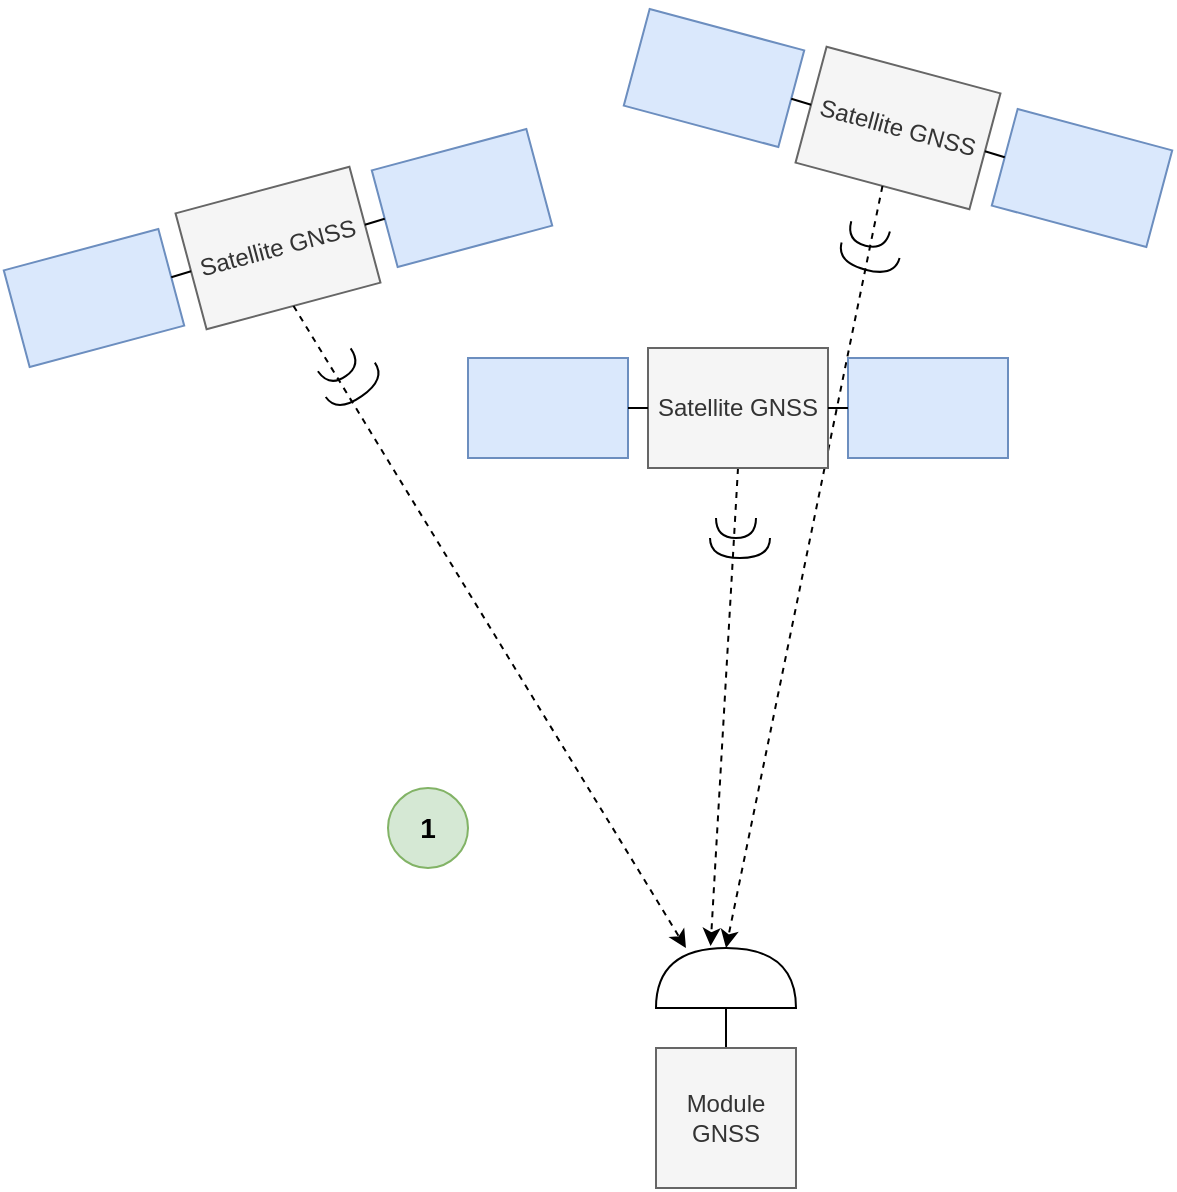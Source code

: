 <mxfile version="14.9.6" type="device"><diagram id="DVdWmpJvfSz463Y5YzRa" name="Page-1"><mxGraphModel dx="946" dy="624" grid="1" gridSize="10" guides="1" tooltips="1" connect="1" arrows="1" fold="1" page="1" pageScale="1" pageWidth="827" pageHeight="1169" math="0" shadow="0"><root><mxCell id="0"/><mxCell id="1" parent="0"/><mxCell id="L0kBGrAKzO9C7vopE7le-16" value="" style="group;rotation=-15;" parent="1" vertex="1" connectable="0"><mxGeometry x="90" y="110" width="270" height="60" as="geometry"/></mxCell><mxCell id="L0kBGrAKzO9C7vopE7le-1" value="Satellite GNSS" style="rounded=0;whiteSpace=wrap;html=1;fillColor=#f5f5f5;strokeColor=#666666;fontColor=#333333;rotation=-15;" parent="L0kBGrAKzO9C7vopE7le-16" vertex="1"><mxGeometry x="90" width="90" height="60" as="geometry"/></mxCell><mxCell id="L0kBGrAKzO9C7vopE7le-2" value="" style="rounded=0;whiteSpace=wrap;html=1;fillColor=#dae8fc;strokeColor=#6c8ebf;rotation=-15;" parent="L0kBGrAKzO9C7vopE7le-16" vertex="1"><mxGeometry x="187" y="-20" width="80" height="50" as="geometry"/></mxCell><mxCell id="L0kBGrAKzO9C7vopE7le-8" style="edgeStyle=none;rounded=0;orthogonalLoop=1;jettySize=auto;html=1;exitX=1;exitY=0.5;exitDx=0;exitDy=0;entryX=0;entryY=0.5;entryDx=0;entryDy=0;endArrow=none;endFill=0;" parent="L0kBGrAKzO9C7vopE7le-16" source="L0kBGrAKzO9C7vopE7le-1" target="L0kBGrAKzO9C7vopE7le-2" edge="1"><mxGeometry relative="1" as="geometry"/></mxCell><mxCell id="L0kBGrAKzO9C7vopE7le-3" value="" style="rounded=0;whiteSpace=wrap;html=1;fillColor=#dae8fc;strokeColor=#6c8ebf;rotation=-15;" parent="L0kBGrAKzO9C7vopE7le-16" vertex="1"><mxGeometry x="3" y="30" width="80" height="50" as="geometry"/></mxCell><mxCell id="L0kBGrAKzO9C7vopE7le-9" style="edgeStyle=none;rounded=0;orthogonalLoop=1;jettySize=auto;html=1;exitX=0;exitY=0.5;exitDx=0;exitDy=0;entryX=1;entryY=0.5;entryDx=0;entryDy=0;endArrow=none;endFill=0;" parent="L0kBGrAKzO9C7vopE7le-16" source="L0kBGrAKzO9C7vopE7le-1" target="L0kBGrAKzO9C7vopE7le-3" edge="1"><mxGeometry relative="1" as="geometry"/></mxCell><mxCell id="L0kBGrAKzO9C7vopE7le-17" value="" style="group;rotation=15;" parent="1" vertex="1" connectable="0"><mxGeometry x="400" y="50" width="270" height="60" as="geometry"/></mxCell><mxCell id="L0kBGrAKzO9C7vopE7le-18" value="Satellite GNSS" style="rounded=0;whiteSpace=wrap;html=1;fillColor=#f5f5f5;strokeColor=#666666;fontColor=#333333;rotation=15;" parent="L0kBGrAKzO9C7vopE7le-17" vertex="1"><mxGeometry x="90" width="90" height="60" as="geometry"/></mxCell><mxCell id="L0kBGrAKzO9C7vopE7le-19" value="" style="rounded=0;whiteSpace=wrap;html=1;fillColor=#dae8fc;strokeColor=#6c8ebf;rotation=15;" parent="L0kBGrAKzO9C7vopE7le-17" vertex="1"><mxGeometry x="187" y="30" width="80" height="50" as="geometry"/></mxCell><mxCell id="L0kBGrAKzO9C7vopE7le-20" style="edgeStyle=none;rounded=0;orthogonalLoop=1;jettySize=auto;html=1;exitX=1;exitY=0.5;exitDx=0;exitDy=0;entryX=0;entryY=0.5;entryDx=0;entryDy=0;endArrow=none;endFill=0;" parent="L0kBGrAKzO9C7vopE7le-17" source="L0kBGrAKzO9C7vopE7le-18" target="L0kBGrAKzO9C7vopE7le-19" edge="1"><mxGeometry relative="1" as="geometry"/></mxCell><mxCell id="L0kBGrAKzO9C7vopE7le-21" value="" style="rounded=0;whiteSpace=wrap;html=1;fillColor=#dae8fc;strokeColor=#6c8ebf;rotation=15;" parent="L0kBGrAKzO9C7vopE7le-17" vertex="1"><mxGeometry x="3" y="-20" width="80" height="50" as="geometry"/></mxCell><mxCell id="L0kBGrAKzO9C7vopE7le-22" style="edgeStyle=none;rounded=0;orthogonalLoop=1;jettySize=auto;html=1;exitX=0;exitY=0.5;exitDx=0;exitDy=0;entryX=1;entryY=0.5;entryDx=0;entryDy=0;endArrow=none;endFill=0;" parent="L0kBGrAKzO9C7vopE7le-17" source="L0kBGrAKzO9C7vopE7le-18" target="L0kBGrAKzO9C7vopE7le-21" edge="1"><mxGeometry relative="1" as="geometry"/></mxCell><mxCell id="2mMp2O29stqo2rJmUwwQ-6" style="edgeStyle=orthogonalEdgeStyle;rounded=0;orthogonalLoop=1;jettySize=auto;html=1;exitX=0.5;exitY=0;exitDx=0;exitDy=0;entryX=0;entryY=0.5;entryDx=0;entryDy=0;entryPerimeter=0;endArrow=none;endFill=0;" parent="1" source="2mMp2O29stqo2rJmUwwQ-7" target="2mMp2O29stqo2rJmUwwQ-8" edge="1"><mxGeometry relative="1" as="geometry"/></mxCell><mxCell id="2mMp2O29stqo2rJmUwwQ-7" value="Module GNSS" style="whiteSpace=wrap;html=1;aspect=fixed;fillColor=#f5f5f5;strokeColor=#666666;fontColor=#333333;" parent="1" vertex="1"><mxGeometry x="414" y="540" width="70" height="70" as="geometry"/></mxCell><mxCell id="2mMp2O29stqo2rJmUwwQ-8" value="" style="shape=or;whiteSpace=wrap;html=1;rotation=-90;" parent="1" vertex="1"><mxGeometry x="434" y="470" width="30" height="70" as="geometry"/></mxCell><mxCell id="2mMp2O29stqo2rJmUwwQ-22" value="" style="group;rotation=90;" parent="1" vertex="1" connectable="0"><mxGeometry x="445" y="270" width="20" height="30" as="geometry"/></mxCell><mxCell id="2mMp2O29stqo2rJmUwwQ-23" value="" style="shape=requiredInterface;html=1;verticalLabelPosition=bottom;sketch=0;rotation=90;" parent="2mMp2O29stqo2rJmUwwQ-22" vertex="1"><mxGeometry x="4" width="10" height="20" as="geometry"/></mxCell><mxCell id="2mMp2O29stqo2rJmUwwQ-24" value="" style="shape=requiredInterface;html=1;verticalLabelPosition=bottom;sketch=0;rotation=90;" parent="2mMp2O29stqo2rJmUwwQ-22" vertex="1"><mxGeometry x="6" y="5" width="10" height="30" as="geometry"/></mxCell><mxCell id="2mMp2O29stqo2rJmUwwQ-26" style="edgeStyle=none;rounded=0;orthogonalLoop=1;jettySize=auto;html=1;exitX=0.5;exitY=1;exitDx=0;exitDy=0;entryX=1.033;entryY=0.39;entryDx=0;entryDy=0;entryPerimeter=0;dashed=1;endArrow=classic;endFill=1;" parent="1" source="L0kBGrAKzO9C7vopE7le-12" target="2mMp2O29stqo2rJmUwwQ-8" edge="1"><mxGeometry relative="1" as="geometry"/></mxCell><mxCell id="2mMp2O29stqo2rJmUwwQ-31" style="edgeStyle=none;rounded=0;orthogonalLoop=1;jettySize=auto;html=1;exitX=0.5;exitY=1;exitDx=0;exitDy=0;entryX=1;entryY=0.214;entryDx=0;entryDy=0;entryPerimeter=0;dashed=1;endArrow=classic;endFill=1;" parent="1" source="L0kBGrAKzO9C7vopE7le-1" target="2mMp2O29stqo2rJmUwwQ-8" edge="1"><mxGeometry relative="1" as="geometry"/></mxCell><mxCell id="2mMp2O29stqo2rJmUwwQ-32" value="" style="group;rotation=55;" parent="1" vertex="1" connectable="0"><mxGeometry x="250" y="190" width="20" height="30" as="geometry"/></mxCell><mxCell id="2mMp2O29stqo2rJmUwwQ-33" value="" style="shape=requiredInterface;html=1;verticalLabelPosition=bottom;sketch=0;rotation=55;" parent="2mMp2O29stqo2rJmUwwQ-32" vertex="1"><mxGeometry x="1" width="10" height="20" as="geometry"/></mxCell><mxCell id="2mMp2O29stqo2rJmUwwQ-34" value="" style="shape=requiredInterface;html=1;verticalLabelPosition=bottom;sketch=0;rotation=55;" parent="2mMp2O29stqo2rJmUwwQ-32" vertex="1"><mxGeometry x="9" y="5" width="10" height="30" as="geometry"/></mxCell><mxCell id="2mMp2O29stqo2rJmUwwQ-42" style="edgeStyle=none;rounded=0;orthogonalLoop=1;jettySize=auto;html=1;exitX=0.5;exitY=1;exitDx=0;exitDy=0;entryX=1;entryY=0.5;entryDx=0;entryDy=0;entryPerimeter=0;dashed=1;endArrow=classic;endFill=1;" parent="1" source="L0kBGrAKzO9C7vopE7le-18" target="2mMp2O29stqo2rJmUwwQ-8" edge="1"><mxGeometry relative="1" as="geometry"/></mxCell><mxCell id="2mMp2O29stqo2rJmUwwQ-43" value="" style="group;rotation=105;" parent="1" vertex="1" connectable="0"><mxGeometry x="510" y="125" width="20" height="30" as="geometry"/></mxCell><mxCell id="2mMp2O29stqo2rJmUwwQ-44" value="" style="shape=requiredInterface;html=1;verticalLabelPosition=bottom;sketch=0;rotation=105;" parent="2mMp2O29stqo2rJmUwwQ-43" vertex="1"><mxGeometry x="5" y="-1" width="10" height="20" as="geometry"/></mxCell><mxCell id="2mMp2O29stqo2rJmUwwQ-45" value="" style="shape=requiredInterface;html=1;verticalLabelPosition=bottom;sketch=0;rotation=105;" parent="2mMp2O29stqo2rJmUwwQ-43" vertex="1"><mxGeometry x="5" y="6" width="10" height="30" as="geometry"/></mxCell><mxCell id="2mMp2O29stqo2rJmUwwQ-46" style="edgeStyle=none;rounded=0;orthogonalLoop=1;jettySize=auto;html=1;exitX=0;exitY=0.5;exitDx=0;exitDy=0;exitPerimeter=0;dashed=1;endArrow=classic;endFill=1;" parent="2mMp2O29stqo2rJmUwwQ-43" source="2mMp2O29stqo2rJmUwwQ-45" target="2mMp2O29stqo2rJmUwwQ-45" edge="1"><mxGeometry relative="1" as="geometry"/></mxCell><mxCell id="L0kBGrAKzO9C7vopE7le-15" value="" style="group" parent="1" vertex="1" connectable="0"><mxGeometry x="320" y="190" width="270" height="60" as="geometry"/></mxCell><mxCell id="L0kBGrAKzO9C7vopE7le-12" value="Satellite GNSS" style="rounded=0;whiteSpace=wrap;html=1;fillColor=#f5f5f5;strokeColor=#666666;fontColor=#333333;" parent="L0kBGrAKzO9C7vopE7le-15" vertex="1"><mxGeometry x="90" width="90" height="60" as="geometry"/></mxCell><mxCell id="L0kBGrAKzO9C7vopE7le-13" value="" style="rounded=0;whiteSpace=wrap;html=1;fillColor=#dae8fc;strokeColor=#6c8ebf;" parent="L0kBGrAKzO9C7vopE7le-15" vertex="1"><mxGeometry x="190" y="5" width="80" height="50" as="geometry"/></mxCell><mxCell id="L0kBGrAKzO9C7vopE7le-10" style="edgeStyle=none;rounded=0;orthogonalLoop=1;jettySize=auto;html=1;exitX=1;exitY=0.5;exitDx=0;exitDy=0;entryX=0;entryY=0.5;entryDx=0;entryDy=0;endArrow=none;endFill=0;" parent="L0kBGrAKzO9C7vopE7le-15" source="L0kBGrAKzO9C7vopE7le-12" target="L0kBGrAKzO9C7vopE7le-13" edge="1"><mxGeometry relative="1" as="geometry"/></mxCell><mxCell id="L0kBGrAKzO9C7vopE7le-14" value="" style="rounded=0;whiteSpace=wrap;html=1;fillColor=#dae8fc;strokeColor=#6c8ebf;" parent="L0kBGrAKzO9C7vopE7le-15" vertex="1"><mxGeometry y="5" width="80" height="50" as="geometry"/></mxCell><mxCell id="L0kBGrAKzO9C7vopE7le-11" style="edgeStyle=none;rounded=0;orthogonalLoop=1;jettySize=auto;html=1;exitX=0;exitY=0.5;exitDx=0;exitDy=0;entryX=1;entryY=0.5;entryDx=0;entryDy=0;endArrow=none;endFill=0;" parent="L0kBGrAKzO9C7vopE7le-15" source="L0kBGrAKzO9C7vopE7le-12" target="L0kBGrAKzO9C7vopE7le-14" edge="1"><mxGeometry relative="1" as="geometry"/></mxCell><mxCell id="2mMp2O29stqo2rJmUwwQ-48" value="1" style="ellipse;whiteSpace=wrap;html=1;aspect=fixed;fontSize=14;fontStyle=1;fillColor=#d5e8d4;strokeColor=#82b366;" parent="1" vertex="1"><mxGeometry x="280" y="410" width="40" height="40" as="geometry"/></mxCell></root></mxGraphModel></diagram></mxfile>